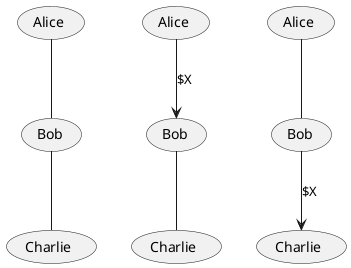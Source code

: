 @startuml
!pragma teoz true

actor (Alice)
actor (Bob)
actor (Charlie)

actor (Alice2) as "Alice"
actor (Bob2) as "Bob"
actor (Charlie2) as "Charlie"

actor (Alice3) as "Alice"
actor (Bob3) as "Bob"
actor (Charlie3) as "Charlie"

(Alice) -- (Bob)
(Bob) -- (Charlie)

(Alice2) --> (Bob2): $X
(Bob2) -- (Charlie2)

(Alice3) -- (Bob3)
(Bob3) --> (Charlie3): $X


@enduml
